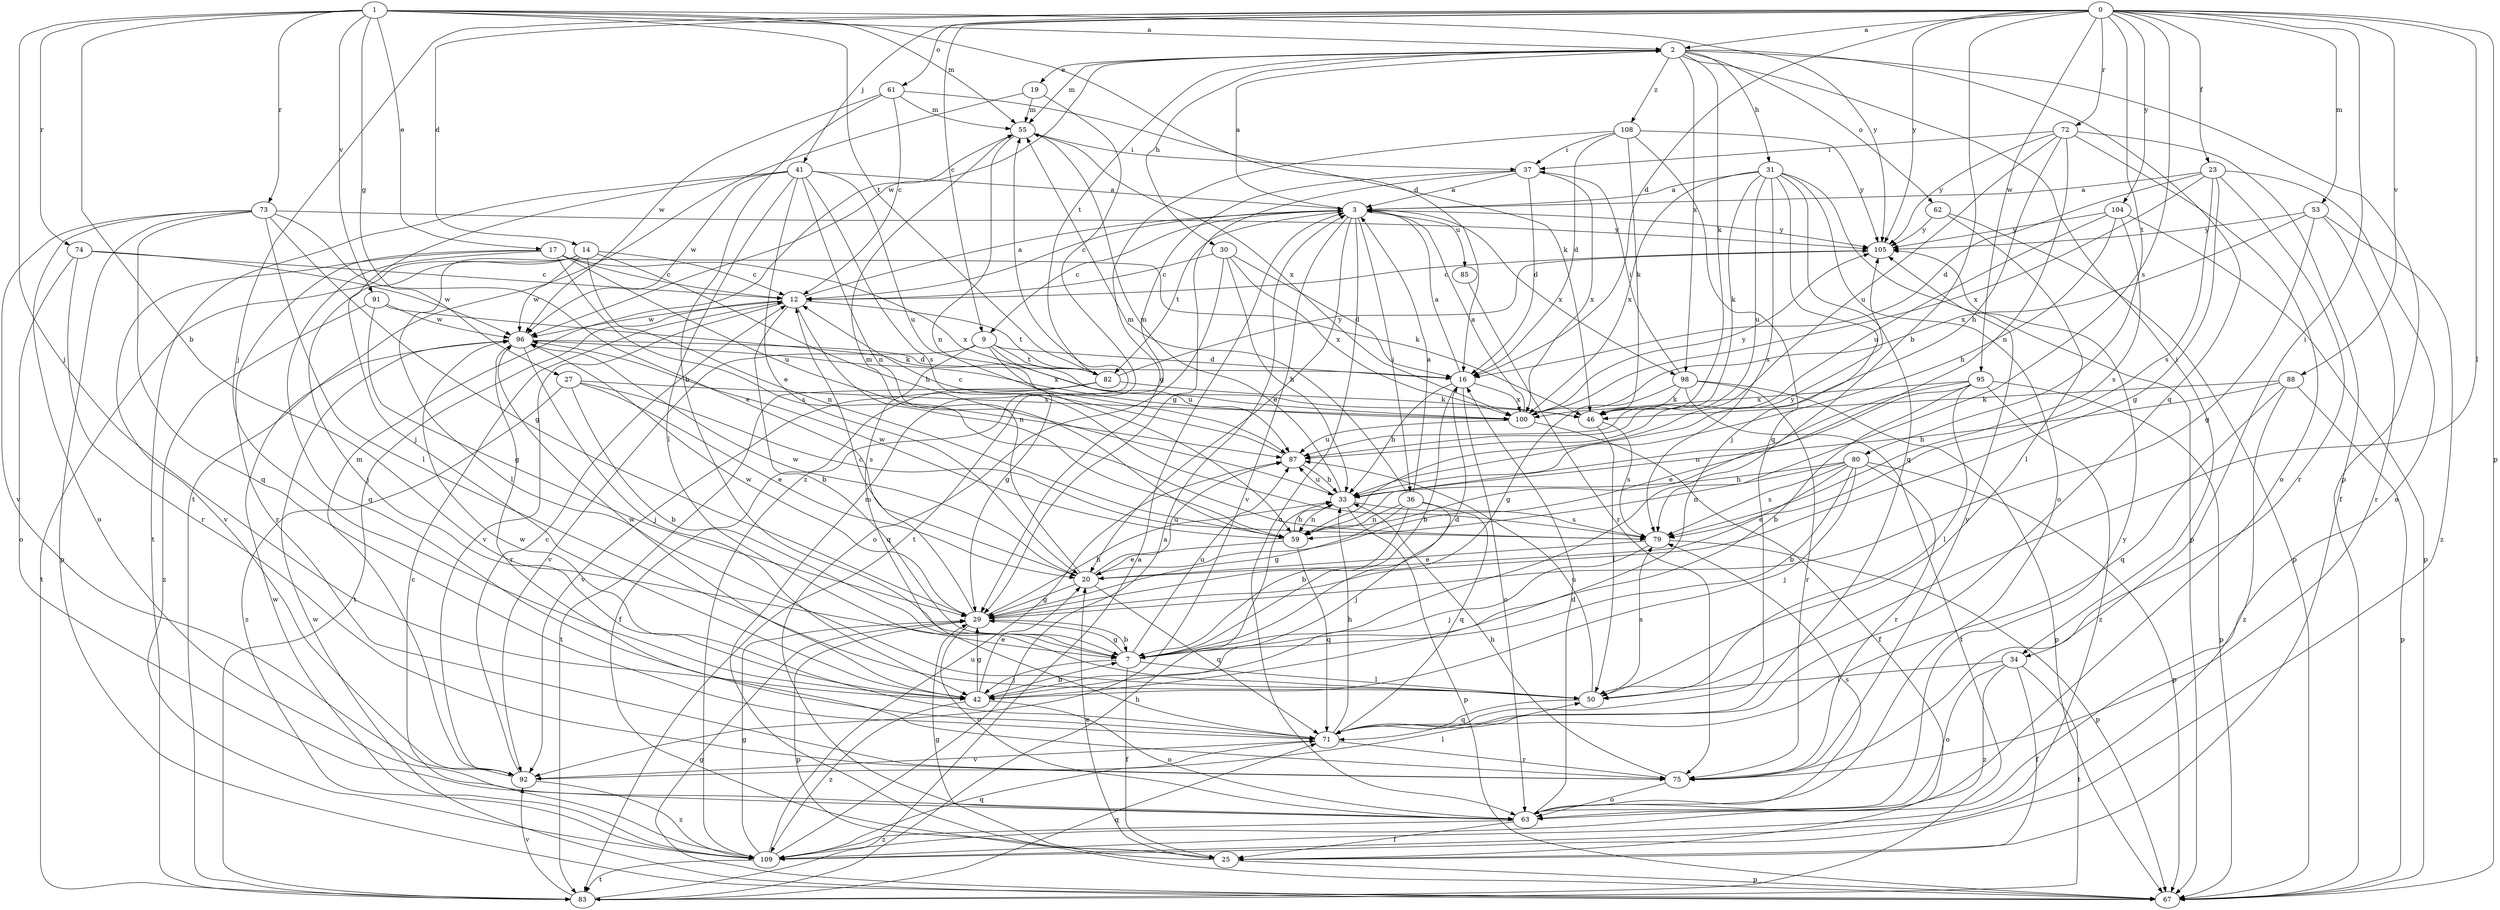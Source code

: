 strict digraph  {
0;
1;
2;
3;
7;
9;
12;
14;
16;
17;
19;
20;
23;
25;
27;
29;
30;
31;
33;
34;
36;
37;
41;
42;
46;
50;
53;
55;
59;
61;
62;
63;
67;
71;
72;
73;
74;
75;
79;
80;
82;
83;
85;
87;
88;
91;
92;
95;
96;
98;
100;
104;
105;
108;
109;
0 -> 2  [label=a];
0 -> 7  [label=b];
0 -> 9  [label=c];
0 -> 14  [label=d];
0 -> 16  [label=d];
0 -> 23  [label=f];
0 -> 34  [label=i];
0 -> 41  [label=j];
0 -> 42  [label=j];
0 -> 50  [label=l];
0 -> 53  [label=m];
0 -> 61  [label=o];
0 -> 67  [label=p];
0 -> 72  [label=r];
0 -> 79  [label=s];
0 -> 80  [label=t];
0 -> 88  [label=v];
0 -> 95  [label=w];
0 -> 104  [label=y];
0 -> 105  [label=y];
1 -> 2  [label=a];
1 -> 7  [label=b];
1 -> 16  [label=d];
1 -> 17  [label=e];
1 -> 27  [label=g];
1 -> 42  [label=j];
1 -> 55  [label=m];
1 -> 73  [label=r];
1 -> 74  [label=r];
1 -> 82  [label=t];
1 -> 91  [label=v];
1 -> 105  [label=y];
2 -> 19  [label=e];
2 -> 30  [label=h];
2 -> 31  [label=h];
2 -> 34  [label=i];
2 -> 46  [label=k];
2 -> 55  [label=m];
2 -> 62  [label=o];
2 -> 67  [label=p];
2 -> 71  [label=q];
2 -> 82  [label=t];
2 -> 96  [label=w];
2 -> 98  [label=x];
2 -> 108  [label=z];
3 -> 2  [label=a];
3 -> 9  [label=c];
3 -> 12  [label=c];
3 -> 20  [label=e];
3 -> 36  [label=i];
3 -> 63  [label=o];
3 -> 82  [label=t];
3 -> 85  [label=u];
3 -> 92  [label=v];
3 -> 98  [label=x];
3 -> 105  [label=y];
7 -> 16  [label=d];
7 -> 25  [label=f];
7 -> 29  [label=g];
7 -> 42  [label=j];
7 -> 50  [label=l];
7 -> 87  [label=u];
9 -> 16  [label=d];
9 -> 29  [label=g];
9 -> 71  [label=q];
9 -> 82  [label=t];
9 -> 87  [label=u];
9 -> 92  [label=v];
12 -> 3  [label=a];
12 -> 7  [label=b];
12 -> 59  [label=n];
12 -> 82  [label=t];
12 -> 83  [label=t];
12 -> 92  [label=v];
12 -> 96  [label=w];
14 -> 12  [label=c];
14 -> 33  [label=h];
14 -> 42  [label=j];
14 -> 50  [label=l];
14 -> 59  [label=n];
14 -> 83  [label=t];
14 -> 96  [label=w];
16 -> 3  [label=a];
16 -> 7  [label=b];
16 -> 33  [label=h];
16 -> 63  [label=o];
16 -> 100  [label=x];
17 -> 12  [label=c];
17 -> 46  [label=k];
17 -> 71  [label=q];
17 -> 75  [label=r];
17 -> 79  [label=s];
17 -> 87  [label=u];
17 -> 92  [label=v];
17 -> 100  [label=x];
19 -> 55  [label=m];
19 -> 83  [label=t];
19 -> 109  [label=z];
20 -> 29  [label=g];
20 -> 55  [label=m];
20 -> 71  [label=q];
20 -> 87  [label=u];
20 -> 96  [label=w];
23 -> 3  [label=a];
23 -> 16  [label=d];
23 -> 29  [label=g];
23 -> 63  [label=o];
23 -> 75  [label=r];
23 -> 79  [label=s];
23 -> 100  [label=x];
25 -> 20  [label=e];
25 -> 29  [label=g];
25 -> 55  [label=m];
25 -> 67  [label=p];
27 -> 7  [label=b];
27 -> 20  [label=e];
27 -> 79  [label=s];
27 -> 100  [label=x];
27 -> 109  [label=z];
29 -> 7  [label=b];
29 -> 12  [label=c];
29 -> 33  [label=h];
29 -> 63  [label=o];
29 -> 67  [label=p];
29 -> 96  [label=w];
30 -> 12  [label=c];
30 -> 16  [label=d];
30 -> 33  [label=h];
30 -> 63  [label=o];
30 -> 100  [label=x];
31 -> 3  [label=a];
31 -> 42  [label=j];
31 -> 46  [label=k];
31 -> 63  [label=o];
31 -> 67  [label=p];
31 -> 71  [label=q];
31 -> 79  [label=s];
31 -> 87  [label=u];
31 -> 100  [label=x];
33 -> 55  [label=m];
33 -> 59  [label=n];
33 -> 67  [label=p];
33 -> 79  [label=s];
33 -> 87  [label=u];
34 -> 25  [label=f];
34 -> 50  [label=l];
34 -> 63  [label=o];
34 -> 83  [label=t];
34 -> 109  [label=z];
36 -> 3  [label=a];
36 -> 7  [label=b];
36 -> 29  [label=g];
36 -> 42  [label=j];
36 -> 55  [label=m];
36 -> 59  [label=n];
36 -> 71  [label=q];
37 -> 3  [label=a];
37 -> 16  [label=d];
37 -> 29  [label=g];
37 -> 83  [label=t];
37 -> 100  [label=x];
41 -> 3  [label=a];
41 -> 20  [label=e];
41 -> 42  [label=j];
41 -> 50  [label=l];
41 -> 59  [label=n];
41 -> 79  [label=s];
41 -> 83  [label=t];
41 -> 87  [label=u];
41 -> 96  [label=w];
42 -> 7  [label=b];
42 -> 20  [label=e];
42 -> 29  [label=g];
42 -> 63  [label=o];
42 -> 96  [label=w];
42 -> 109  [label=z];
46 -> 50  [label=l];
46 -> 79  [label=s];
50 -> 71  [label=q];
50 -> 79  [label=s];
50 -> 87  [label=u];
53 -> 29  [label=g];
53 -> 75  [label=r];
53 -> 100  [label=x];
53 -> 105  [label=y];
53 -> 109  [label=z];
55 -> 37  [label=i];
55 -> 59  [label=n];
55 -> 100  [label=x];
59 -> 20  [label=e];
59 -> 33  [label=h];
59 -> 71  [label=q];
59 -> 96  [label=w];
59 -> 105  [label=y];
61 -> 7  [label=b];
61 -> 12  [label=c];
61 -> 46  [label=k];
61 -> 55  [label=m];
61 -> 96  [label=w];
62 -> 50  [label=l];
62 -> 67  [label=p];
62 -> 105  [label=y];
63 -> 16  [label=d];
63 -> 25  [label=f];
63 -> 79  [label=s];
63 -> 105  [label=y];
63 -> 109  [label=z];
67 -> 29  [label=g];
67 -> 96  [label=w];
71 -> 33  [label=h];
71 -> 75  [label=r];
71 -> 92  [label=v];
71 -> 96  [label=w];
72 -> 25  [label=f];
72 -> 33  [label=h];
72 -> 37  [label=i];
72 -> 59  [label=n];
72 -> 63  [label=o];
72 -> 87  [label=u];
72 -> 105  [label=y];
73 -> 20  [label=e];
73 -> 29  [label=g];
73 -> 50  [label=l];
73 -> 63  [label=o];
73 -> 67  [label=p];
73 -> 71  [label=q];
73 -> 92  [label=v];
73 -> 105  [label=y];
74 -> 12  [label=c];
74 -> 63  [label=o];
74 -> 75  [label=r];
74 -> 96  [label=w];
75 -> 33  [label=h];
75 -> 63  [label=o];
75 -> 105  [label=y];
79 -> 20  [label=e];
79 -> 42  [label=j];
79 -> 67  [label=p];
80 -> 7  [label=b];
80 -> 20  [label=e];
80 -> 33  [label=h];
80 -> 42  [label=j];
80 -> 59  [label=n];
80 -> 67  [label=p];
80 -> 75  [label=r];
80 -> 79  [label=s];
82 -> 25  [label=f];
82 -> 46  [label=k];
82 -> 83  [label=t];
82 -> 92  [label=v];
82 -> 105  [label=y];
83 -> 3  [label=a];
83 -> 33  [label=h];
83 -> 71  [label=q];
83 -> 92  [label=v];
85 -> 75  [label=r];
87 -> 12  [label=c];
87 -> 33  [label=h];
88 -> 33  [label=h];
88 -> 46  [label=k];
88 -> 67  [label=p];
88 -> 71  [label=q];
88 -> 109  [label=z];
91 -> 29  [label=g];
91 -> 46  [label=k];
91 -> 96  [label=w];
91 -> 109  [label=z];
92 -> 12  [label=c];
92 -> 50  [label=l];
92 -> 55  [label=m];
92 -> 109  [label=z];
95 -> 7  [label=b];
95 -> 20  [label=e];
95 -> 50  [label=l];
95 -> 59  [label=n];
95 -> 67  [label=p];
95 -> 100  [label=x];
95 -> 109  [label=z];
96 -> 16  [label=d];
96 -> 42  [label=j];
96 -> 75  [label=r];
96 -> 100  [label=x];
98 -> 29  [label=g];
98 -> 37  [label=i];
98 -> 46  [label=k];
98 -> 67  [label=p];
98 -> 75  [label=r];
98 -> 83  [label=t];
100 -> 3  [label=a];
100 -> 25  [label=f];
100 -> 87  [label=u];
100 -> 105  [label=y];
104 -> 33  [label=h];
104 -> 67  [label=p];
104 -> 79  [label=s];
104 -> 87  [label=u];
104 -> 105  [label=y];
105 -> 12  [label=c];
108 -> 16  [label=d];
108 -> 29  [label=g];
108 -> 37  [label=i];
108 -> 46  [label=k];
108 -> 71  [label=q];
108 -> 105  [label=y];
109 -> 3  [label=a];
109 -> 12  [label=c];
109 -> 29  [label=g];
109 -> 71  [label=q];
109 -> 83  [label=t];
109 -> 87  [label=u];
109 -> 96  [label=w];
}
